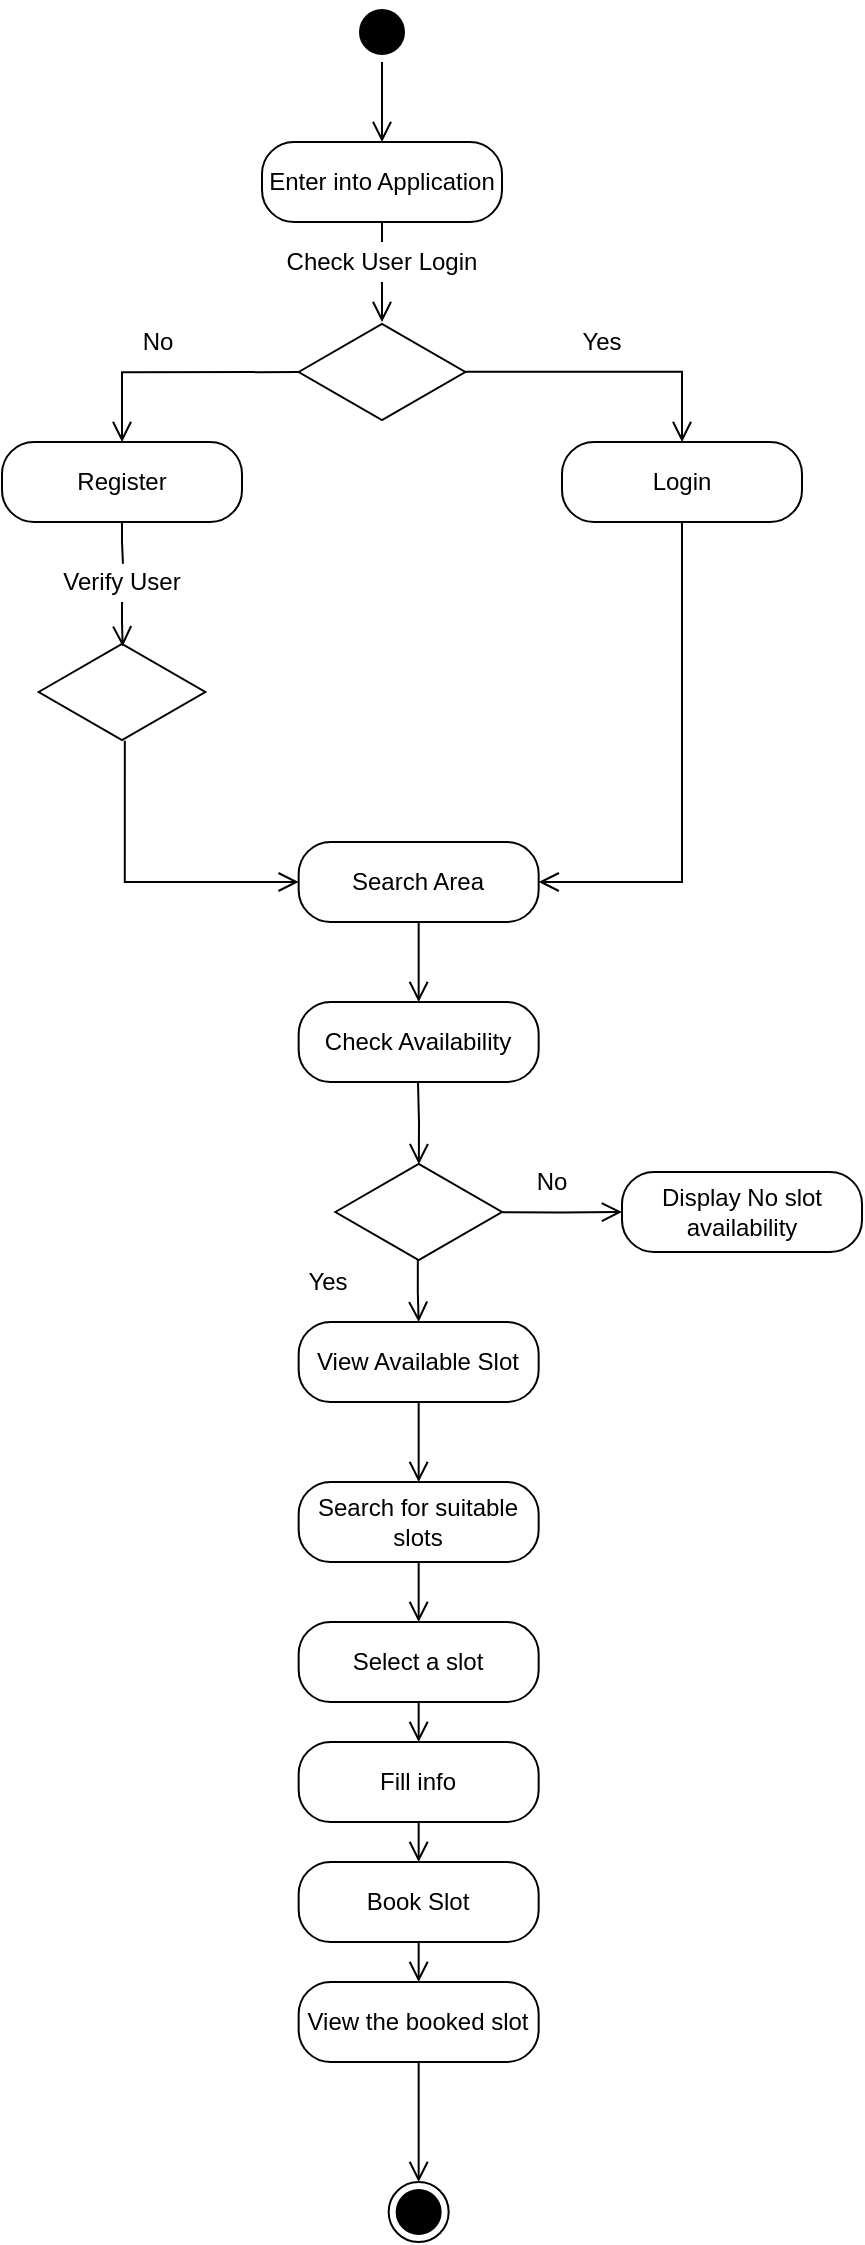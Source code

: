 <mxfile version="20.4.0" type="github">
  <diagram id="uE0wd6fe6isfQXGbURvr" name="Page-1">
    <mxGraphModel dx="520" dy="701" grid="1" gridSize="10" guides="1" tooltips="1" connect="1" arrows="1" fold="1" page="1" pageScale="1" pageWidth="3300" pageHeight="4681" math="0" shadow="0">
      <root>
        <mxCell id="0" />
        <mxCell id="1" parent="0" />
        <mxCell id="hHvPGeBcFVmDRbDqNKZQ-1" value="" style="ellipse;html=1;shape=startState;fillColor=#000000;" vertex="1" parent="1">
          <mxGeometry x="425" y="60" width="30" height="30" as="geometry" />
        </mxCell>
        <mxCell id="hHvPGeBcFVmDRbDqNKZQ-2" value="" style="edgeStyle=orthogonalEdgeStyle;html=1;verticalAlign=bottom;endArrow=open;endSize=8;strokeColor=#000000;rounded=0;exitX=0.5;exitY=1;exitDx=0;exitDy=0;" edge="1" source="hHvPGeBcFVmDRbDqNKZQ-1" parent="1">
          <mxGeometry relative="1" as="geometry">
            <mxPoint x="440" y="130" as="targetPoint" />
          </mxGeometry>
        </mxCell>
        <mxCell id="hHvPGeBcFVmDRbDqNKZQ-3" value="Enter into Application" style="rounded=1;whiteSpace=wrap;html=1;arcSize=40;" vertex="1" parent="1">
          <mxGeometry x="380" y="130" width="120" height="40" as="geometry" />
        </mxCell>
        <mxCell id="hHvPGeBcFVmDRbDqNKZQ-4" value="" style="edgeStyle=orthogonalEdgeStyle;html=1;verticalAlign=bottom;endArrow=open;endSize=8;strokeColor=#000000;rounded=0;" edge="1" source="hHvPGeBcFVmDRbDqNKZQ-3" parent="1">
          <mxGeometry relative="1" as="geometry">
            <mxPoint x="440" y="220" as="targetPoint" />
          </mxGeometry>
        </mxCell>
        <mxCell id="hHvPGeBcFVmDRbDqNKZQ-9" value="" style="html=1;whiteSpace=wrap;aspect=fixed;shape=isoRectangle;" vertex="1" parent="1">
          <mxGeometry x="398.33" y="220" width="83.33" height="50" as="geometry" />
        </mxCell>
        <mxCell id="hHvPGeBcFVmDRbDqNKZQ-10" value="Register" style="rounded=1;whiteSpace=wrap;html=1;arcSize=40;" vertex="1" parent="1">
          <mxGeometry x="250" y="280" width="120" height="40" as="geometry" />
        </mxCell>
        <mxCell id="hHvPGeBcFVmDRbDqNKZQ-11" value="" style="edgeStyle=orthogonalEdgeStyle;html=1;verticalAlign=bottom;endArrow=open;endSize=8;strokeColor=#000000;rounded=0;entryX=0.5;entryY=0;entryDx=0;entryDy=0;exitX=-0.003;exitY=0.501;exitDx=0;exitDy=0;exitPerimeter=0;" edge="1" parent="1" source="hHvPGeBcFVmDRbDqNKZQ-9" target="hHvPGeBcFVmDRbDqNKZQ-10">
          <mxGeometry relative="1" as="geometry">
            <mxPoint x="450" y="230" as="targetPoint" />
            <mxPoint x="450" y="180" as="sourcePoint" />
          </mxGeometry>
        </mxCell>
        <mxCell id="hHvPGeBcFVmDRbDqNKZQ-13" value="Login" style="rounded=1;whiteSpace=wrap;html=1;arcSize=40;" vertex="1" parent="1">
          <mxGeometry x="530" y="280" width="120" height="40" as="geometry" />
        </mxCell>
        <mxCell id="hHvPGeBcFVmDRbDqNKZQ-14" value="" style="edgeStyle=orthogonalEdgeStyle;html=1;verticalAlign=bottom;endArrow=open;endSize=8;strokeColor=#000000;rounded=0;entryX=0.5;entryY=0;entryDx=0;entryDy=0;exitX=1.003;exitY=0.498;exitDx=0;exitDy=0;exitPerimeter=0;" edge="1" parent="1" source="hHvPGeBcFVmDRbDqNKZQ-9" target="hHvPGeBcFVmDRbDqNKZQ-13">
          <mxGeometry relative="1" as="geometry">
            <mxPoint x="450" y="230" as="targetPoint" />
            <mxPoint x="450" y="180" as="sourcePoint" />
          </mxGeometry>
        </mxCell>
        <mxCell id="hHvPGeBcFVmDRbDqNKZQ-16" value="" style="html=1;whiteSpace=wrap;aspect=fixed;shape=isoRectangle;" vertex="1" parent="1">
          <mxGeometry x="268.33" y="380" width="83.33" height="50" as="geometry" />
        </mxCell>
        <mxCell id="hHvPGeBcFVmDRbDqNKZQ-17" value="" style="edgeStyle=orthogonalEdgeStyle;html=1;verticalAlign=bottom;endArrow=open;endSize=8;strokeColor=#000000;rounded=0;exitX=0.5;exitY=1;exitDx=0;exitDy=0;entryX=0.504;entryY=0.045;entryDx=0;entryDy=0;entryPerimeter=0;startArrow=none;" edge="1" parent="1" source="hHvPGeBcFVmDRbDqNKZQ-19" target="hHvPGeBcFVmDRbDqNKZQ-16">
          <mxGeometry relative="1" as="geometry">
            <mxPoint x="450" y="230" as="targetPoint" />
            <mxPoint x="450" y="180" as="sourcePoint" />
          </mxGeometry>
        </mxCell>
        <mxCell id="hHvPGeBcFVmDRbDqNKZQ-19" value="Verify User" style="rounded=0;whiteSpace=wrap;html=1;fontColor=#000000;fillColor=#FFFFFF;strokeColor=none;" vertex="1" parent="1">
          <mxGeometry x="250" y="340" width="120" height="20" as="geometry" />
        </mxCell>
        <mxCell id="hHvPGeBcFVmDRbDqNKZQ-20" value="" style="edgeStyle=orthogonalEdgeStyle;html=1;verticalAlign=bottom;endArrow=none;endSize=8;strokeColor=#000000;rounded=0;exitX=0.5;exitY=1;exitDx=0;exitDy=0;entryX=0.504;entryY=0.045;entryDx=0;entryDy=0;entryPerimeter=0;" edge="1" parent="1" source="hHvPGeBcFVmDRbDqNKZQ-10" target="hHvPGeBcFVmDRbDqNKZQ-19">
          <mxGeometry relative="1" as="geometry">
            <mxPoint x="310.328" y="382.25" as="targetPoint" />
            <mxPoint x="310" y="320" as="sourcePoint" />
          </mxGeometry>
        </mxCell>
        <mxCell id="hHvPGeBcFVmDRbDqNKZQ-21" value="Check User Login" style="rounded=0;whiteSpace=wrap;html=1;fontColor=#000000;fillColor=#FFFFFF;strokeColor=none;" vertex="1" parent="1">
          <mxGeometry x="380" y="180" width="120" height="20" as="geometry" />
        </mxCell>
        <mxCell id="hHvPGeBcFVmDRbDqNKZQ-22" value="Yes" style="rounded=0;whiteSpace=wrap;html=1;fontColor=#000000;fillColor=#FFFFFF;strokeColor=none;" vertex="1" parent="1">
          <mxGeometry x="490" y="220" width="120" height="20" as="geometry" />
        </mxCell>
        <mxCell id="hHvPGeBcFVmDRbDqNKZQ-23" value="No" style="rounded=0;whiteSpace=wrap;html=1;fontColor=#000000;fillColor=#FFFFFF;strokeColor=none;" vertex="1" parent="1">
          <mxGeometry x="268.33" y="220" width="120" height="20" as="geometry" />
        </mxCell>
        <mxCell id="hHvPGeBcFVmDRbDqNKZQ-24" value="Search Area" style="rounded=1;whiteSpace=wrap;html=1;arcSize=40;" vertex="1" parent="1">
          <mxGeometry x="398.33" y="480" width="120" height="40" as="geometry" />
        </mxCell>
        <mxCell id="hHvPGeBcFVmDRbDqNKZQ-25" value="" style="edgeStyle=orthogonalEdgeStyle;html=1;verticalAlign=bottom;endArrow=open;endSize=8;strokeColor=#000000;rounded=0;entryX=0;entryY=0.5;entryDx=0;entryDy=0;exitX=0.517;exitY=0.987;exitDx=0;exitDy=0;exitPerimeter=0;" edge="1" parent="1" source="hHvPGeBcFVmDRbDqNKZQ-16" target="hHvPGeBcFVmDRbDqNKZQ-24">
          <mxGeometry relative="1" as="geometry">
            <mxPoint x="600" y="290" as="targetPoint" />
            <mxPoint x="491.91" y="254.9" as="sourcePoint" />
          </mxGeometry>
        </mxCell>
        <mxCell id="hHvPGeBcFVmDRbDqNKZQ-26" value="" style="edgeStyle=orthogonalEdgeStyle;html=1;verticalAlign=bottom;endArrow=open;endSize=8;strokeColor=#000000;rounded=0;entryX=1;entryY=0.5;entryDx=0;entryDy=0;exitX=0.5;exitY=1;exitDx=0;exitDy=0;" edge="1" parent="1" source="hHvPGeBcFVmDRbDqNKZQ-13" target="hHvPGeBcFVmDRbDqNKZQ-24">
          <mxGeometry relative="1" as="geometry">
            <mxPoint x="610" y="300" as="targetPoint" />
            <mxPoint x="501.91" y="264.9" as="sourcePoint" />
          </mxGeometry>
        </mxCell>
        <mxCell id="hHvPGeBcFVmDRbDqNKZQ-27" value="Check Availability" style="rounded=1;whiteSpace=wrap;html=1;arcSize=40;" vertex="1" parent="1">
          <mxGeometry x="398.33" y="560" width="120" height="40" as="geometry" />
        </mxCell>
        <mxCell id="hHvPGeBcFVmDRbDqNKZQ-28" value="" style="edgeStyle=orthogonalEdgeStyle;html=1;verticalAlign=bottom;endArrow=open;endSize=8;strokeColor=#000000;rounded=0;entryX=0.5;entryY=0;entryDx=0;entryDy=0;exitX=0.5;exitY=1;exitDx=0;exitDy=0;" edge="1" parent="1" source="hHvPGeBcFVmDRbDqNKZQ-24" target="hHvPGeBcFVmDRbDqNKZQ-27">
          <mxGeometry relative="1" as="geometry">
            <mxPoint x="528.33" y="510" as="targetPoint" />
            <mxPoint x="600" y="330" as="sourcePoint" />
          </mxGeometry>
        </mxCell>
        <mxCell id="hHvPGeBcFVmDRbDqNKZQ-29" value="" style="html=1;whiteSpace=wrap;aspect=fixed;shape=isoRectangle;" vertex="1" parent="1">
          <mxGeometry x="416.67" y="640" width="83.33" height="50" as="geometry" />
        </mxCell>
        <mxCell id="hHvPGeBcFVmDRbDqNKZQ-30" value="" style="edgeStyle=orthogonalEdgeStyle;html=1;verticalAlign=bottom;endArrow=open;endSize=8;strokeColor=#000000;rounded=0;entryX=0.501;entryY=0.022;entryDx=0;entryDy=0;entryPerimeter=0;" edge="1" parent="1" target="hHvPGeBcFVmDRbDqNKZQ-29">
          <mxGeometry relative="1" as="geometry">
            <mxPoint x="468.33" y="570" as="targetPoint" />
            <mxPoint x="458" y="600" as="sourcePoint" />
          </mxGeometry>
        </mxCell>
        <mxCell id="hHvPGeBcFVmDRbDqNKZQ-32" value="View Available Slot" style="rounded=1;whiteSpace=wrap;html=1;arcSize=40;" vertex="1" parent="1">
          <mxGeometry x="398.33" y="720" width="120" height="40" as="geometry" />
        </mxCell>
        <mxCell id="hHvPGeBcFVmDRbDqNKZQ-33" value="" style="edgeStyle=orthogonalEdgeStyle;html=1;verticalAlign=bottom;endArrow=open;endSize=8;strokeColor=#000000;rounded=0;entryX=0.5;entryY=0;entryDx=0;entryDy=0;exitX=0.495;exitY=0.971;exitDx=0;exitDy=0;exitPerimeter=0;" edge="1" parent="1" source="hHvPGeBcFVmDRbDqNKZQ-29" target="hHvPGeBcFVmDRbDqNKZQ-32">
          <mxGeometry relative="1" as="geometry">
            <mxPoint x="468.418" y="651.1" as="targetPoint" />
            <mxPoint x="458" y="690" as="sourcePoint" />
          </mxGeometry>
        </mxCell>
        <mxCell id="hHvPGeBcFVmDRbDqNKZQ-34" value="Yes" style="rounded=0;whiteSpace=wrap;html=1;fontColor=#000000;fillColor=#FFFFFF;strokeColor=none;" vertex="1" parent="1">
          <mxGeometry x="388.33" y="690" width="50" height="20" as="geometry" />
        </mxCell>
        <mxCell id="hHvPGeBcFVmDRbDqNKZQ-35" value="Display No slot availability" style="rounded=1;whiteSpace=wrap;html=1;arcSize=40;" vertex="1" parent="1">
          <mxGeometry x="560" y="645" width="120" height="40" as="geometry" />
        </mxCell>
        <mxCell id="hHvPGeBcFVmDRbDqNKZQ-37" value="" style="edgeStyle=orthogonalEdgeStyle;html=1;verticalAlign=bottom;endArrow=open;endSize=8;strokeColor=#000000;rounded=0;entryX=0;entryY=0.5;entryDx=0;entryDy=0;exitX=1.004;exitY=0.503;exitDx=0;exitDy=0;exitPerimeter=0;" edge="1" parent="1" source="hHvPGeBcFVmDRbDqNKZQ-29" target="hHvPGeBcFVmDRbDqNKZQ-35">
          <mxGeometry relative="1" as="geometry">
            <mxPoint x="468.418" y="651.1" as="targetPoint" />
            <mxPoint x="510" y="670" as="sourcePoint" />
          </mxGeometry>
        </mxCell>
        <mxCell id="hHvPGeBcFVmDRbDqNKZQ-38" value="Search for suitable slots" style="rounded=1;whiteSpace=wrap;html=1;arcSize=40;" vertex="1" parent="1">
          <mxGeometry x="398.33" y="800" width="120" height="40" as="geometry" />
        </mxCell>
        <mxCell id="hHvPGeBcFVmDRbDqNKZQ-39" value="" style="edgeStyle=orthogonalEdgeStyle;html=1;verticalAlign=bottom;endArrow=open;endSize=8;strokeColor=#000000;rounded=0;entryX=0.5;entryY=0;entryDx=0;entryDy=0;exitX=0.5;exitY=1;exitDx=0;exitDy=0;" edge="1" parent="1" source="hHvPGeBcFVmDRbDqNKZQ-32" target="hHvPGeBcFVmDRbDqNKZQ-38">
          <mxGeometry relative="1" as="geometry">
            <mxPoint x="468.33" y="730" as="targetPoint" />
            <mxPoint x="467.918" y="698.55" as="sourcePoint" />
          </mxGeometry>
        </mxCell>
        <mxCell id="hHvPGeBcFVmDRbDqNKZQ-40" value="No" style="rounded=0;whiteSpace=wrap;html=1;fontColor=#000000;fillColor=#FFFFFF;strokeColor=none;" vertex="1" parent="1">
          <mxGeometry x="500" y="640" width="50" height="20" as="geometry" />
        </mxCell>
        <mxCell id="hHvPGeBcFVmDRbDqNKZQ-41" value="Select a slot" style="rounded=1;whiteSpace=wrap;html=1;arcSize=40;" vertex="1" parent="1">
          <mxGeometry x="398.33" y="870" width="120" height="40" as="geometry" />
        </mxCell>
        <mxCell id="hHvPGeBcFVmDRbDqNKZQ-42" value="Fill info" style="rounded=1;whiteSpace=wrap;html=1;arcSize=40;" vertex="1" parent="1">
          <mxGeometry x="398.33" y="930" width="120" height="40" as="geometry" />
        </mxCell>
        <mxCell id="hHvPGeBcFVmDRbDqNKZQ-43" value="Book Slot" style="rounded=1;whiteSpace=wrap;html=1;arcSize=40;" vertex="1" parent="1">
          <mxGeometry x="398.33" y="990" width="120" height="40" as="geometry" />
        </mxCell>
        <mxCell id="hHvPGeBcFVmDRbDqNKZQ-44" value="View the booked slot" style="rounded=1;whiteSpace=wrap;html=1;arcSize=40;" vertex="1" parent="1">
          <mxGeometry x="398.33" y="1050" width="120" height="40" as="geometry" />
        </mxCell>
        <mxCell id="hHvPGeBcFVmDRbDqNKZQ-45" value="" style="edgeStyle=orthogonalEdgeStyle;html=1;verticalAlign=bottom;endArrow=open;endSize=8;strokeColor=#000000;rounded=0;entryX=0.5;entryY=0;entryDx=0;entryDy=0;exitX=0.5;exitY=1;exitDx=0;exitDy=0;" edge="1" parent="1" source="hHvPGeBcFVmDRbDqNKZQ-38" target="hHvPGeBcFVmDRbDqNKZQ-41">
          <mxGeometry relative="1" as="geometry">
            <mxPoint x="468.33" y="810" as="targetPoint" />
            <mxPoint x="458" y="840" as="sourcePoint" />
          </mxGeometry>
        </mxCell>
        <mxCell id="hHvPGeBcFVmDRbDqNKZQ-46" value="" style="edgeStyle=orthogonalEdgeStyle;html=1;verticalAlign=bottom;endArrow=open;endSize=8;strokeColor=#000000;rounded=0;entryX=0.5;entryY=0;entryDx=0;entryDy=0;exitX=0.5;exitY=1;exitDx=0;exitDy=0;" edge="1" parent="1" source="hHvPGeBcFVmDRbDqNKZQ-41" target="hHvPGeBcFVmDRbDqNKZQ-42">
          <mxGeometry relative="1" as="geometry">
            <mxPoint x="478.33" y="820" as="targetPoint" />
            <mxPoint x="478.33" y="780" as="sourcePoint" />
          </mxGeometry>
        </mxCell>
        <mxCell id="hHvPGeBcFVmDRbDqNKZQ-47" value="" style="edgeStyle=orthogonalEdgeStyle;html=1;verticalAlign=bottom;endArrow=open;endSize=8;strokeColor=#000000;rounded=0;entryX=0.5;entryY=0;entryDx=0;entryDy=0;exitX=0.5;exitY=1;exitDx=0;exitDy=0;" edge="1" parent="1" source="hHvPGeBcFVmDRbDqNKZQ-42" target="hHvPGeBcFVmDRbDqNKZQ-43">
          <mxGeometry relative="1" as="geometry">
            <mxPoint x="488.33" y="830" as="targetPoint" />
            <mxPoint x="488.33" y="790" as="sourcePoint" />
          </mxGeometry>
        </mxCell>
        <mxCell id="hHvPGeBcFVmDRbDqNKZQ-48" value="" style="edgeStyle=orthogonalEdgeStyle;html=1;verticalAlign=bottom;endArrow=open;endSize=8;strokeColor=#000000;rounded=0;entryX=0.5;entryY=0;entryDx=0;entryDy=0;exitX=0.5;exitY=1;exitDx=0;exitDy=0;" edge="1" parent="1" source="hHvPGeBcFVmDRbDqNKZQ-43" target="hHvPGeBcFVmDRbDqNKZQ-44">
          <mxGeometry relative="1" as="geometry">
            <mxPoint x="498.33" y="840" as="targetPoint" />
            <mxPoint x="498.33" y="800" as="sourcePoint" />
          </mxGeometry>
        </mxCell>
        <mxCell id="hHvPGeBcFVmDRbDqNKZQ-49" value="" style="ellipse;html=1;shape=endState;fillColor=#000000;" vertex="1" parent="1">
          <mxGeometry x="443.33" y="1150" width="30" height="30" as="geometry" />
        </mxCell>
        <mxCell id="hHvPGeBcFVmDRbDqNKZQ-50" value="" style="edgeStyle=orthogonalEdgeStyle;html=1;verticalAlign=bottom;endArrow=open;endSize=8;strokeColor=#000000;rounded=0;entryX=0.5;entryY=0;entryDx=0;entryDy=0;exitX=0.5;exitY=1;exitDx=0;exitDy=0;" edge="1" parent="1" source="hHvPGeBcFVmDRbDqNKZQ-44" target="hHvPGeBcFVmDRbDqNKZQ-49">
          <mxGeometry relative="1" as="geometry">
            <mxPoint x="508.33" y="850" as="targetPoint" />
            <mxPoint x="508.33" y="810" as="sourcePoint" />
          </mxGeometry>
        </mxCell>
      </root>
    </mxGraphModel>
  </diagram>
</mxfile>
